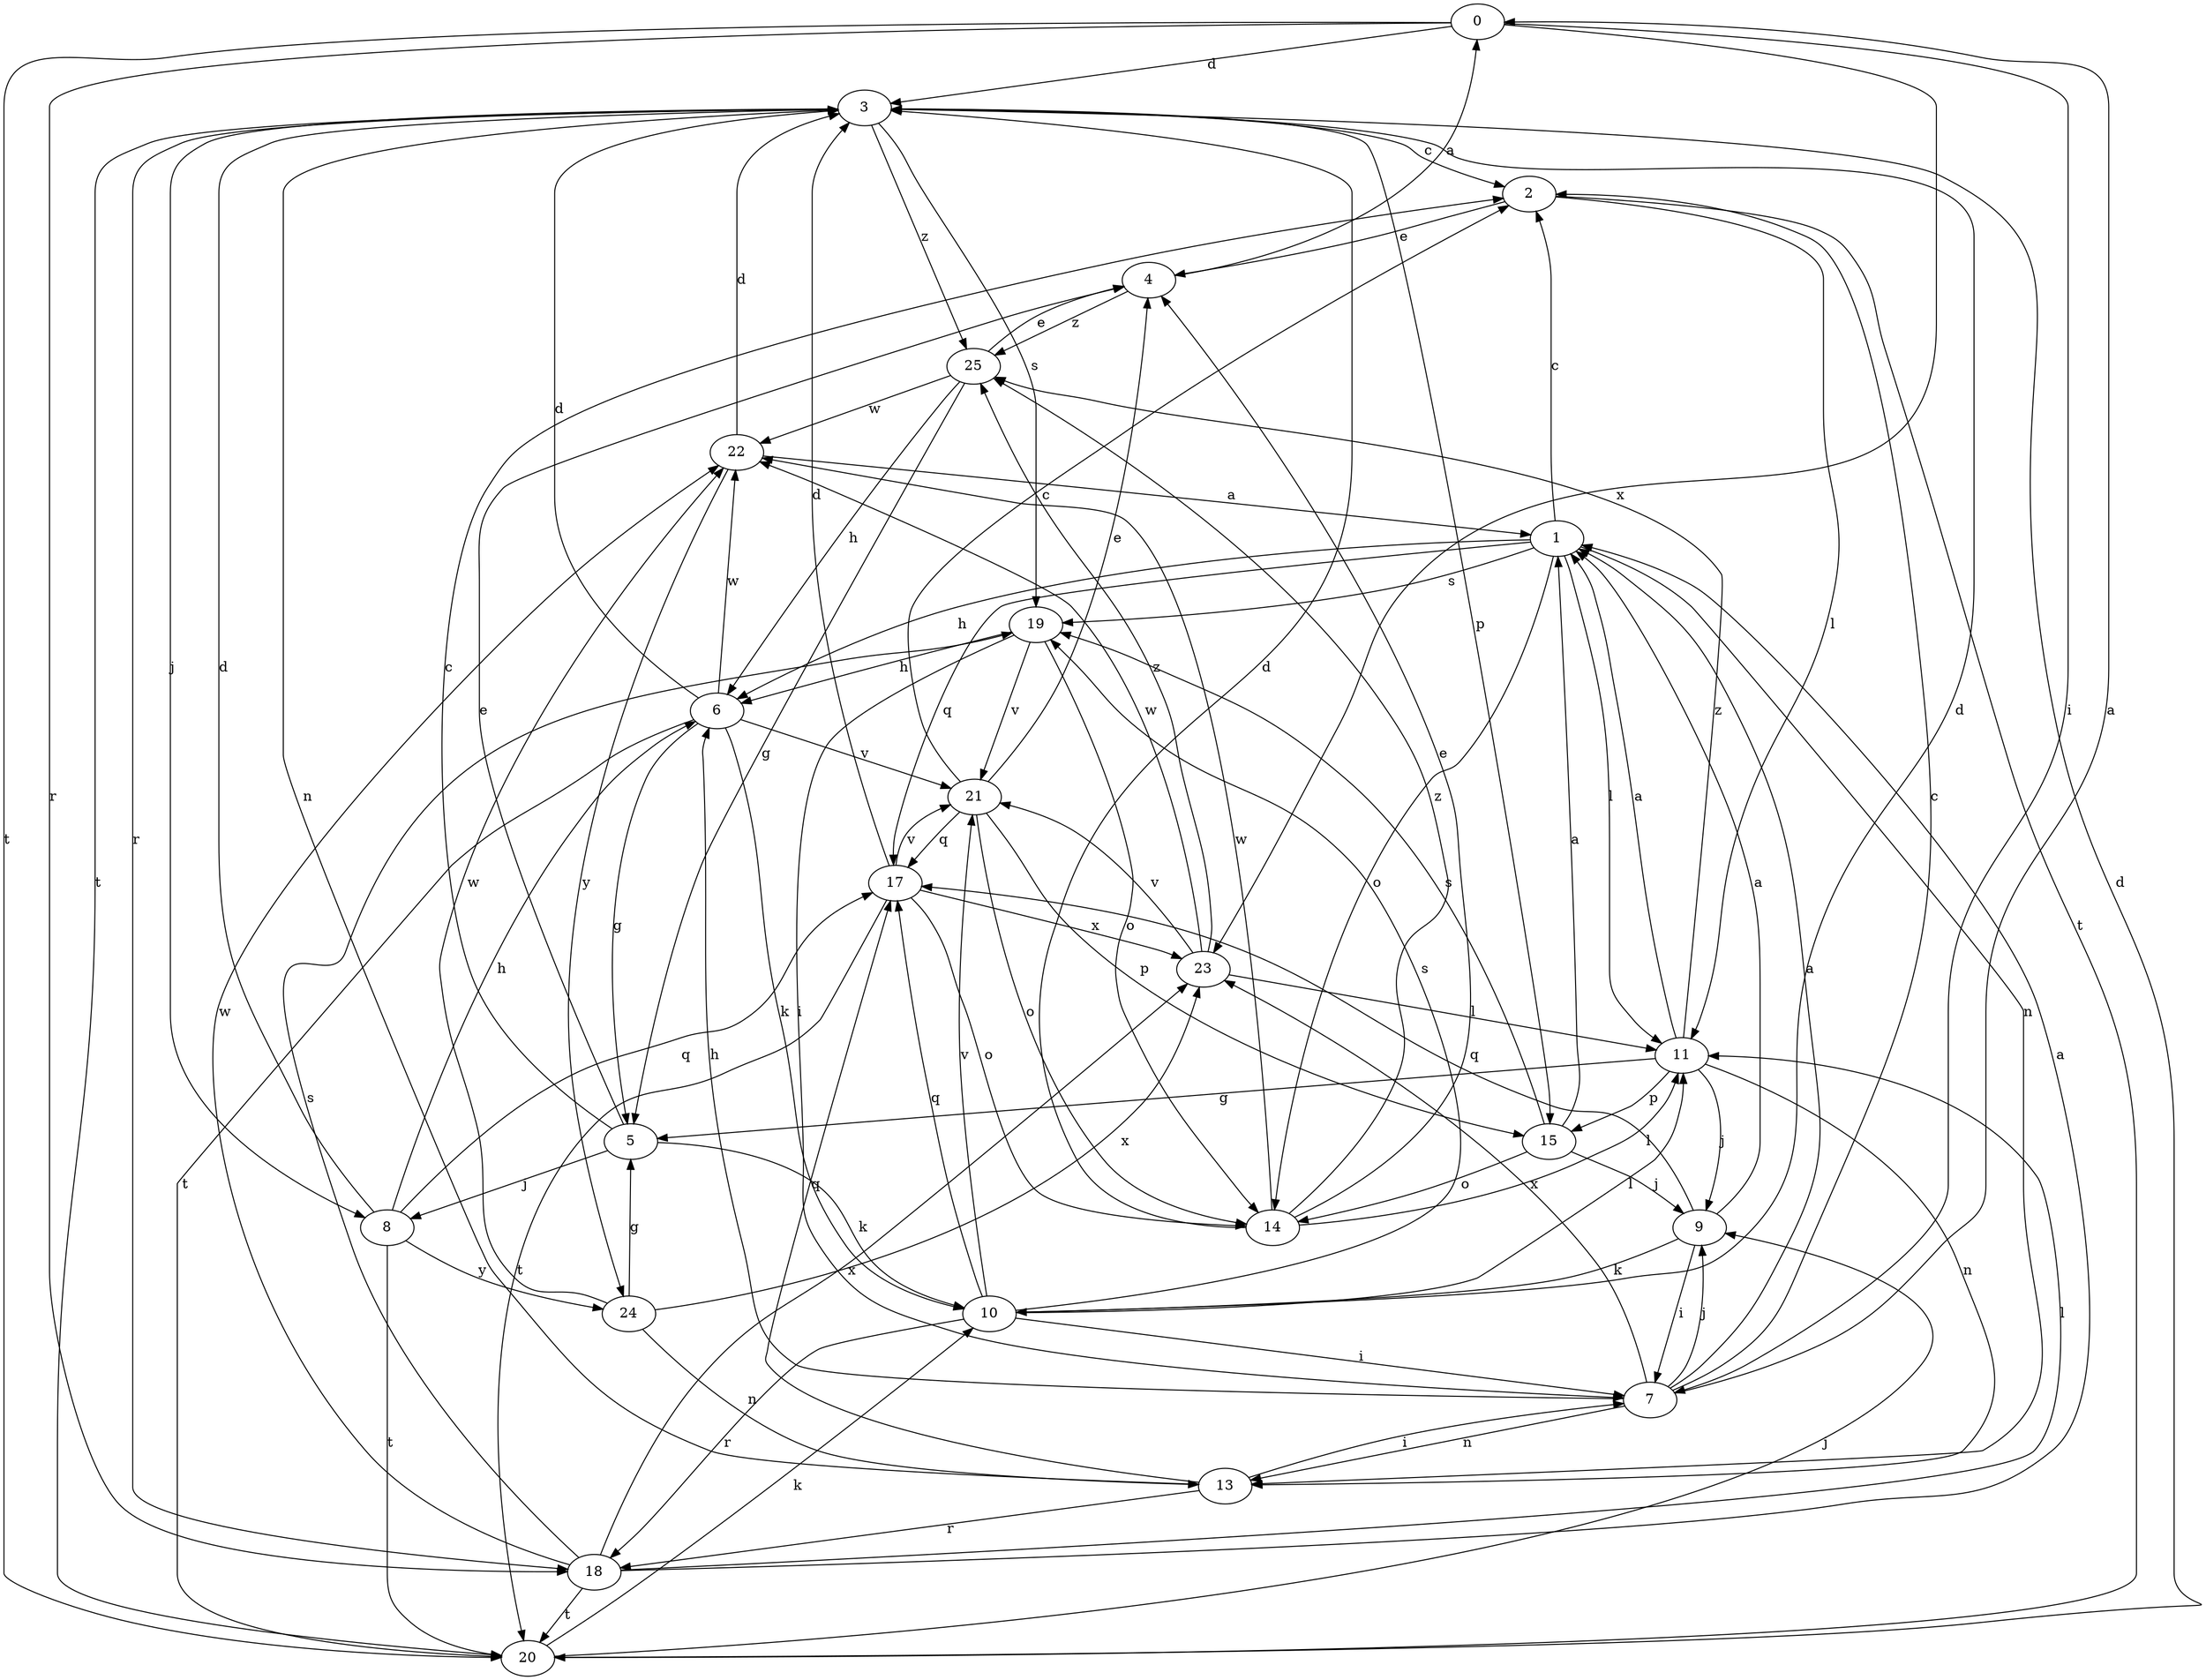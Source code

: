 strict digraph  {
0;
1;
2;
3;
4;
5;
6;
7;
8;
9;
10;
11;
13;
14;
15;
17;
18;
19;
20;
21;
22;
23;
24;
25;
0 -> 3  [label=d];
0 -> 7  [label=i];
0 -> 18  [label=r];
0 -> 20  [label=t];
0 -> 23  [label=x];
1 -> 2  [label=c];
1 -> 6  [label=h];
1 -> 11  [label=l];
1 -> 13  [label=n];
1 -> 14  [label=o];
1 -> 17  [label=q];
1 -> 19  [label=s];
2 -> 4  [label=e];
2 -> 11  [label=l];
2 -> 20  [label=t];
3 -> 2  [label=c];
3 -> 8  [label=j];
3 -> 13  [label=n];
3 -> 15  [label=p];
3 -> 18  [label=r];
3 -> 19  [label=s];
3 -> 20  [label=t];
3 -> 25  [label=z];
4 -> 0  [label=a];
4 -> 25  [label=z];
5 -> 2  [label=c];
5 -> 4  [label=e];
5 -> 8  [label=j];
5 -> 10  [label=k];
6 -> 3  [label=d];
6 -> 5  [label=g];
6 -> 10  [label=k];
6 -> 20  [label=t];
6 -> 21  [label=v];
6 -> 22  [label=w];
7 -> 0  [label=a];
7 -> 1  [label=a];
7 -> 2  [label=c];
7 -> 6  [label=h];
7 -> 9  [label=j];
7 -> 13  [label=n];
7 -> 23  [label=x];
8 -> 3  [label=d];
8 -> 6  [label=h];
8 -> 17  [label=q];
8 -> 20  [label=t];
8 -> 24  [label=y];
9 -> 1  [label=a];
9 -> 7  [label=i];
9 -> 10  [label=k];
9 -> 17  [label=q];
10 -> 3  [label=d];
10 -> 7  [label=i];
10 -> 11  [label=l];
10 -> 17  [label=q];
10 -> 18  [label=r];
10 -> 19  [label=s];
10 -> 21  [label=v];
11 -> 1  [label=a];
11 -> 5  [label=g];
11 -> 9  [label=j];
11 -> 13  [label=n];
11 -> 15  [label=p];
11 -> 25  [label=z];
13 -> 7  [label=i];
13 -> 17  [label=q];
13 -> 18  [label=r];
14 -> 3  [label=d];
14 -> 4  [label=e];
14 -> 11  [label=l];
14 -> 22  [label=w];
14 -> 25  [label=z];
15 -> 1  [label=a];
15 -> 9  [label=j];
15 -> 14  [label=o];
15 -> 19  [label=s];
17 -> 3  [label=d];
17 -> 14  [label=o];
17 -> 20  [label=t];
17 -> 21  [label=v];
17 -> 23  [label=x];
18 -> 1  [label=a];
18 -> 11  [label=l];
18 -> 19  [label=s];
18 -> 20  [label=t];
18 -> 22  [label=w];
18 -> 23  [label=x];
19 -> 6  [label=h];
19 -> 7  [label=i];
19 -> 14  [label=o];
19 -> 21  [label=v];
20 -> 3  [label=d];
20 -> 9  [label=j];
20 -> 10  [label=k];
21 -> 2  [label=c];
21 -> 4  [label=e];
21 -> 14  [label=o];
21 -> 15  [label=p];
21 -> 17  [label=q];
22 -> 1  [label=a];
22 -> 3  [label=d];
22 -> 24  [label=y];
23 -> 11  [label=l];
23 -> 21  [label=v];
23 -> 22  [label=w];
23 -> 25  [label=z];
24 -> 5  [label=g];
24 -> 13  [label=n];
24 -> 22  [label=w];
24 -> 23  [label=x];
25 -> 4  [label=e];
25 -> 5  [label=g];
25 -> 6  [label=h];
25 -> 22  [label=w];
}
